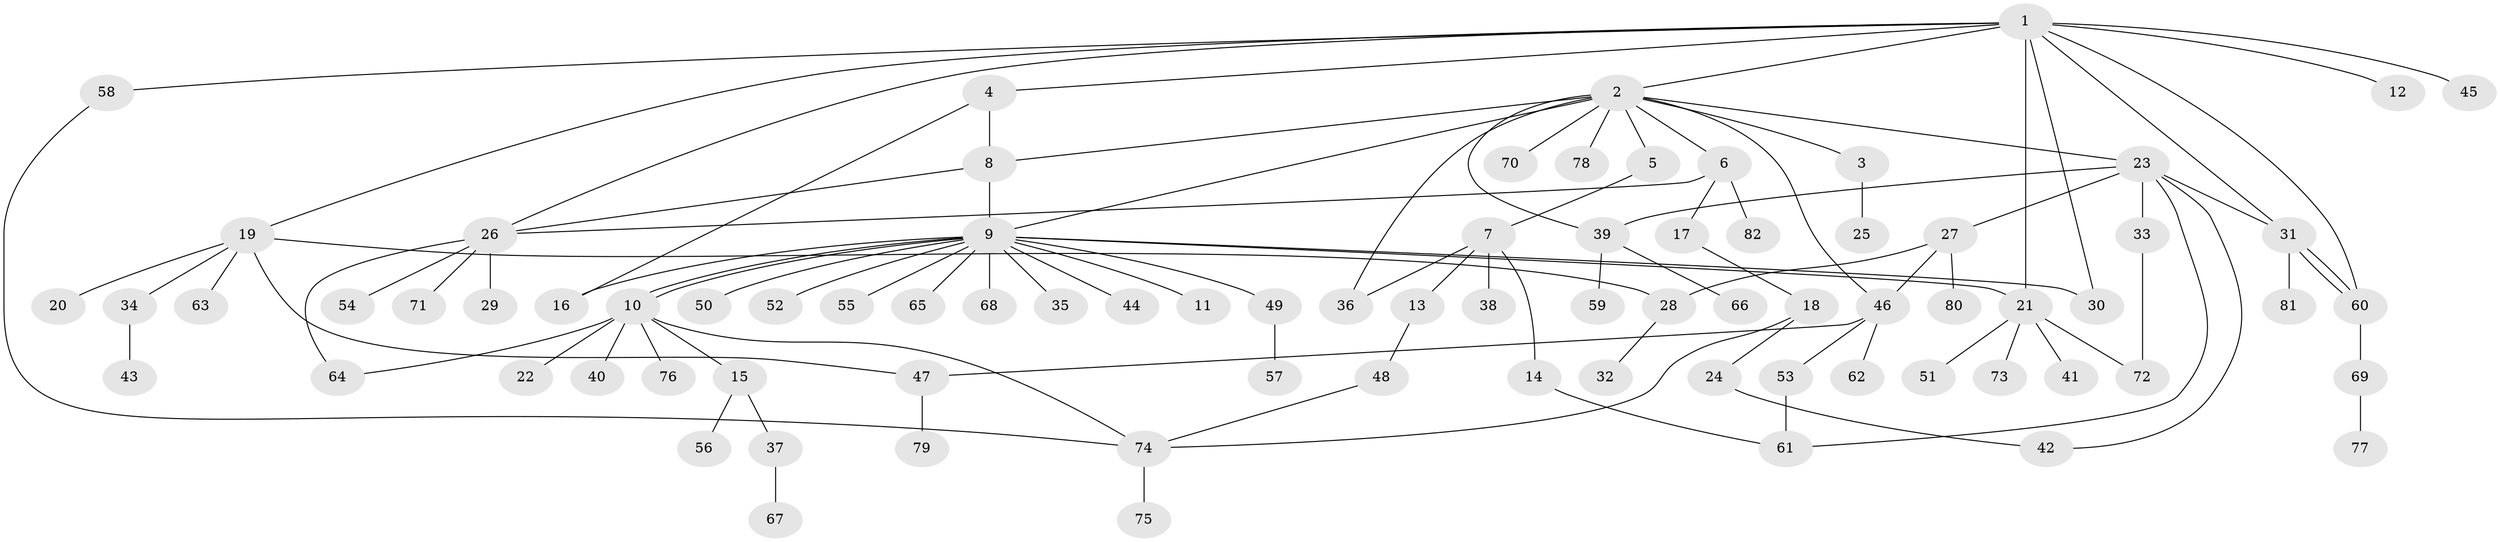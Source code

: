 // Generated by graph-tools (version 1.1) at 2025/47/03/09/25 04:47:54]
// undirected, 82 vertices, 105 edges
graph export_dot {
graph [start="1"]
  node [color=gray90,style=filled];
  1;
  2;
  3;
  4;
  5;
  6;
  7;
  8;
  9;
  10;
  11;
  12;
  13;
  14;
  15;
  16;
  17;
  18;
  19;
  20;
  21;
  22;
  23;
  24;
  25;
  26;
  27;
  28;
  29;
  30;
  31;
  32;
  33;
  34;
  35;
  36;
  37;
  38;
  39;
  40;
  41;
  42;
  43;
  44;
  45;
  46;
  47;
  48;
  49;
  50;
  51;
  52;
  53;
  54;
  55;
  56;
  57;
  58;
  59;
  60;
  61;
  62;
  63;
  64;
  65;
  66;
  67;
  68;
  69;
  70;
  71;
  72;
  73;
  74;
  75;
  76;
  77;
  78;
  79;
  80;
  81;
  82;
  1 -- 2;
  1 -- 4;
  1 -- 12;
  1 -- 19;
  1 -- 21;
  1 -- 26;
  1 -- 30;
  1 -- 31;
  1 -- 45;
  1 -- 58;
  1 -- 60;
  2 -- 3;
  2 -- 5;
  2 -- 6;
  2 -- 8;
  2 -- 9;
  2 -- 23;
  2 -- 36;
  2 -- 39;
  2 -- 46;
  2 -- 70;
  2 -- 78;
  3 -- 25;
  4 -- 8;
  4 -- 16;
  5 -- 7;
  6 -- 17;
  6 -- 26;
  6 -- 82;
  7 -- 13;
  7 -- 14;
  7 -- 36;
  7 -- 38;
  8 -- 9;
  8 -- 26;
  9 -- 10;
  9 -- 10;
  9 -- 11;
  9 -- 16;
  9 -- 21;
  9 -- 30;
  9 -- 35;
  9 -- 44;
  9 -- 49;
  9 -- 50;
  9 -- 52;
  9 -- 55;
  9 -- 65;
  9 -- 68;
  10 -- 15;
  10 -- 22;
  10 -- 40;
  10 -- 64;
  10 -- 74;
  10 -- 76;
  13 -- 48;
  14 -- 61;
  15 -- 37;
  15 -- 56;
  17 -- 18;
  18 -- 24;
  18 -- 74;
  19 -- 20;
  19 -- 28;
  19 -- 34;
  19 -- 47;
  19 -- 63;
  21 -- 41;
  21 -- 51;
  21 -- 72;
  21 -- 73;
  23 -- 27;
  23 -- 31;
  23 -- 33;
  23 -- 39;
  23 -- 42;
  23 -- 61;
  24 -- 42;
  26 -- 29;
  26 -- 54;
  26 -- 64;
  26 -- 71;
  27 -- 28;
  27 -- 46;
  27 -- 80;
  28 -- 32;
  31 -- 60;
  31 -- 60;
  31 -- 81;
  33 -- 72;
  34 -- 43;
  37 -- 67;
  39 -- 59;
  39 -- 66;
  46 -- 47;
  46 -- 53;
  46 -- 62;
  47 -- 79;
  48 -- 74;
  49 -- 57;
  53 -- 61;
  58 -- 74;
  60 -- 69;
  69 -- 77;
  74 -- 75;
}

